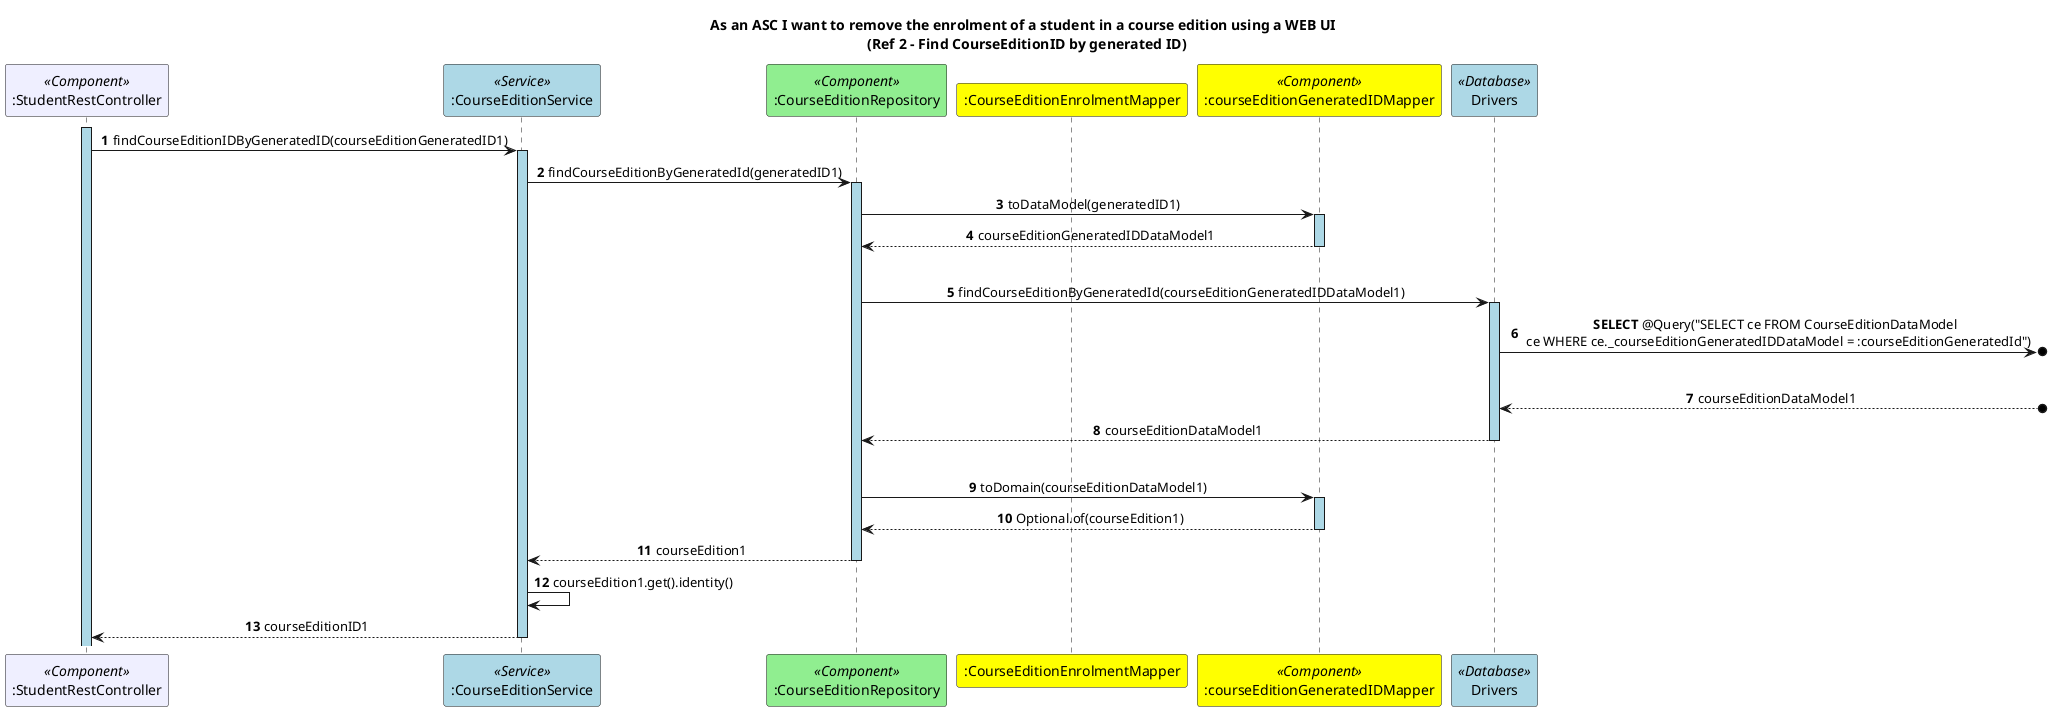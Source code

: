 @startuml
autonumber
skinparam sequenceMessageAlign center
skinparam sequenceLifeLineBackgroundColor lightblue

title As an ASC I want to remove the enrolment of a student in a course edition using a WEB UI \n (Ref 2 - Find CourseEditionID by generated ID)

participant ":StudentRestController" as Controller <<Component>> #motivation
participant ":CourseEditionService" as Service <<Service>> #lightblue
participant ":CourseEditionRepository" as CER <<Component>> #lightgreen
participant ":courseEditionGeneratedIDMapper" as CEM <<Component>> #yellow
participant ":CourseEditionRepository" as CER <<Component>> #lightgreen
participant ":CourseEditionEnrolmentMapper" as CEEM #yellow
participant ":CourseEditionMapper" as CEM #yellow
participant "Drivers" as D <<Database>> #lightblue

activate Controller
Controller -> Service ++ : findCourseEditionIDByGeneratedID(courseEditionGeneratedID1)
Service -> CER ++ : findCourseEditionByGeneratedId(generatedID1)

CER -> CEM ++ : toDataModel(generatedID1)
CEM --> CER -- : courseEditionGeneratedIDDataModel1
|||
CER -> D ++ : findCourseEditionByGeneratedId(courseEditionGeneratedIDDataModel1)
D ->o] : **SELECT** @Query("SELECT ce FROM CourseEditionDataModel \n ce WHERE ce._courseEditionGeneratedIDDataModel = :courseEditionGeneratedId")
|||
D <--o] : courseEditionDataModel1
CER <-- D -- : courseEditionDataModel1
|||
CER -> CEM ++ : toDomain(courseEditionDataModel1)
CER <-- CEM -- : Optional.of(courseEdition1)
CER --> Service -- : courseEdition1
Service -> Service : courseEdition1.get().identity()
Controller <-- Service -- : courseEditionID1

@enduml